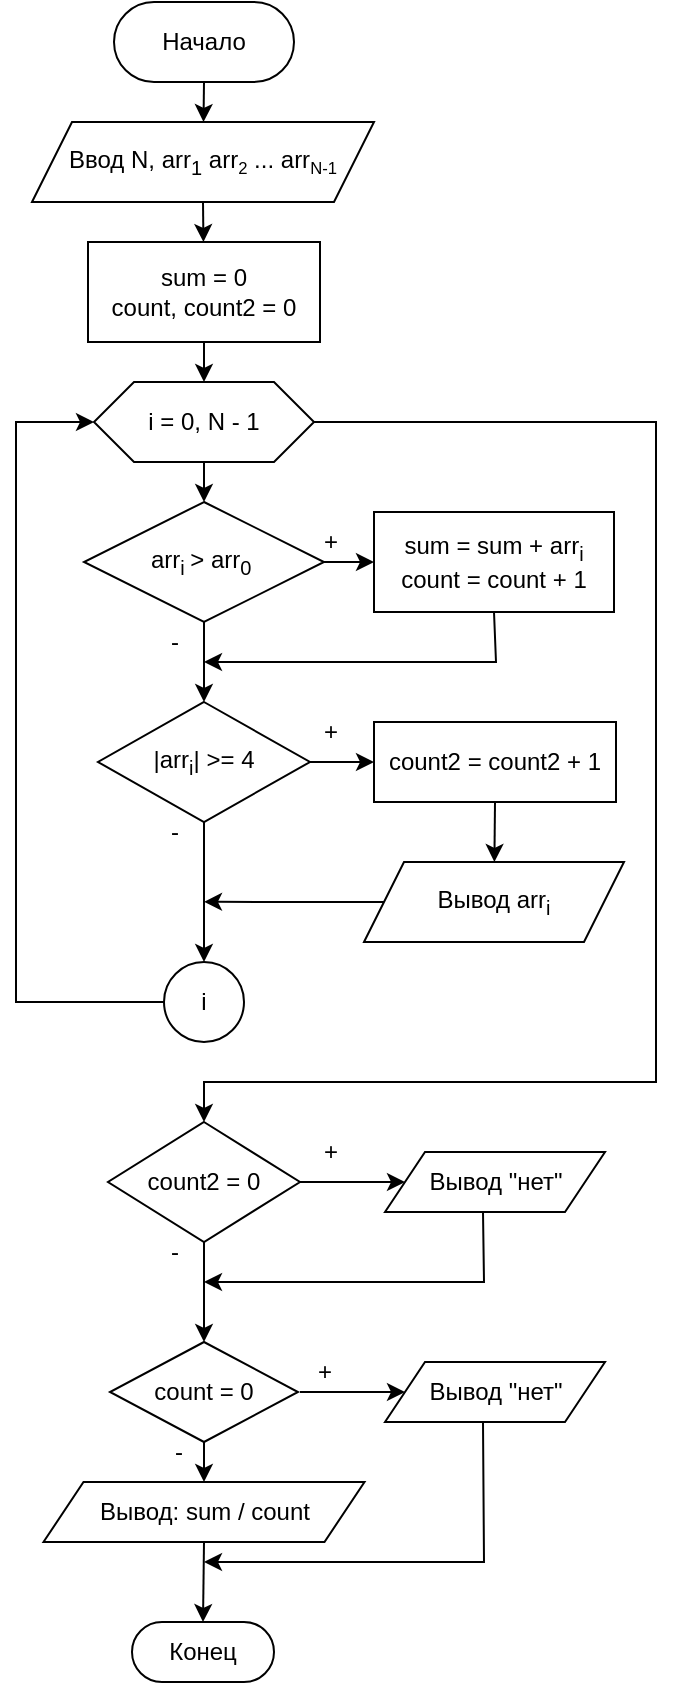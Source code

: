 <mxfile version="24.4.0" type="device">
  <diagram name="Страница — 1" id="xEmgllcR3weaRd5ca7ey">
    <mxGraphModel dx="1314" dy="837" grid="1" gridSize="10" guides="1" tooltips="1" connect="1" arrows="1" fold="1" page="1" pageScale="1" pageWidth="827" pageHeight="1169" math="0" shadow="0">
      <root>
        <mxCell id="0" />
        <mxCell id="1" parent="0" />
        <mxCell id="S1j--qzABpdsKc4Ii-5r-1" value="Начало" style="rounded=1;whiteSpace=wrap;html=1;arcSize=50;" parent="1" vertex="1">
          <mxGeometry x="369" y="80" width="90" height="40" as="geometry" />
        </mxCell>
        <mxCell id="S1j--qzABpdsKc4Ii-5r-2" value="Ввод N, arr&lt;sub&gt;1&lt;/sub&gt;&amp;nbsp;arr&lt;font size=&quot;1&quot;&gt;&lt;sub&gt;2&lt;/sub&gt;&lt;/font&gt;&amp;nbsp;... arr&lt;font size=&quot;1&quot;&gt;&lt;sub&gt;N-1&lt;/sub&gt;&lt;/font&gt;" style="shape=parallelogram;perimeter=parallelogramPerimeter;whiteSpace=wrap;html=1;fixedSize=1;" parent="1" vertex="1">
          <mxGeometry x="328" y="140" width="171" height="40" as="geometry" />
        </mxCell>
        <mxCell id="S1j--qzABpdsKc4Ii-5r-3" value="i = 0, N - 1" style="shape=hexagon;perimeter=hexagonPerimeter2;whiteSpace=wrap;html=1;fixedSize=1;" parent="1" vertex="1">
          <mxGeometry x="359" y="270" width="110" height="40" as="geometry" />
        </mxCell>
        <mxCell id="S1j--qzABpdsKc4Ii-5r-4" value="sum = 0&lt;div&gt;count, count2 = 0&lt;/div&gt;" style="rounded=0;whiteSpace=wrap;html=1;" parent="1" vertex="1">
          <mxGeometry x="356" y="200" width="116" height="50" as="geometry" />
        </mxCell>
        <mxCell id="S1j--qzABpdsKc4Ii-5r-5" value="arr&lt;sub&gt;i&amp;nbsp;&lt;/sub&gt;&amp;gt; arr&lt;sub&gt;0&amp;nbsp;&lt;/sub&gt;" style="rhombus;whiteSpace=wrap;html=1;" parent="1" vertex="1">
          <mxGeometry x="354" y="330" width="120" height="60" as="geometry" />
        </mxCell>
        <mxCell id="S1j--qzABpdsKc4Ii-5r-6" value="sum = sum + arr&lt;sub&gt;i&lt;/sub&gt;&lt;div&gt;count = count + 1&lt;/div&gt;" style="rounded=0;whiteSpace=wrap;html=1;" parent="1" vertex="1">
          <mxGeometry x="499" y="335" width="120" height="50" as="geometry" />
        </mxCell>
        <mxCell id="S1j--qzABpdsKc4Ii-5r-7" value="|arr&lt;sub&gt;i&lt;/sub&gt;| &amp;gt;= 4" style="rhombus;whiteSpace=wrap;html=1;" parent="1" vertex="1">
          <mxGeometry x="361" y="430" width="106" height="60" as="geometry" />
        </mxCell>
        <mxCell id="S1j--qzABpdsKc4Ii-5r-8" value="count2 = count2 + 1" style="rounded=0;whiteSpace=wrap;html=1;" parent="1" vertex="1">
          <mxGeometry x="499" y="440" width="121" height="40" as="geometry" />
        </mxCell>
        <mxCell id="S1j--qzABpdsKc4Ii-5r-9" value="Вывод arr&lt;sub&gt;i&lt;/sub&gt;" style="shape=parallelogram;perimeter=parallelogramPerimeter;whiteSpace=wrap;html=1;fixedSize=1;" parent="1" vertex="1">
          <mxGeometry x="494" y="510" width="130" height="40" as="geometry" />
        </mxCell>
        <mxCell id="S1j--qzABpdsKc4Ii-5r-10" value="i" style="ellipse;whiteSpace=wrap;html=1;aspect=fixed;" parent="1" vertex="1">
          <mxGeometry x="394" y="560" width="40" height="40" as="geometry" />
        </mxCell>
        <mxCell id="S1j--qzABpdsKc4Ii-5r-11" value="" style="endArrow=classic;html=1;rounded=0;exitX=0.5;exitY=1;exitDx=0;exitDy=0;" parent="1" source="S1j--qzABpdsKc4Ii-5r-1" target="S1j--qzABpdsKc4Ii-5r-2" edge="1">
          <mxGeometry width="50" height="50" relative="1" as="geometry">
            <mxPoint x="150" y="260" as="sourcePoint" />
            <mxPoint x="200" y="210" as="targetPoint" />
          </mxGeometry>
        </mxCell>
        <mxCell id="S1j--qzABpdsKc4Ii-5r-12" value="" style="endArrow=classic;html=1;rounded=0;exitX=0.5;exitY=1;exitDx=0;exitDy=0;" parent="1" source="S1j--qzABpdsKc4Ii-5r-2" target="S1j--qzABpdsKc4Ii-5r-4" edge="1">
          <mxGeometry width="50" height="50" relative="1" as="geometry">
            <mxPoint x="210" y="300" as="sourcePoint" />
            <mxPoint x="260" y="250" as="targetPoint" />
          </mxGeometry>
        </mxCell>
        <mxCell id="S1j--qzABpdsKc4Ii-5r-13" value="" style="endArrow=classic;html=1;rounded=0;exitX=0.5;exitY=1;exitDx=0;exitDy=0;" parent="1" source="S1j--qzABpdsKc4Ii-5r-4" target="S1j--qzABpdsKc4Ii-5r-3" edge="1">
          <mxGeometry width="50" height="50" relative="1" as="geometry">
            <mxPoint x="230" y="280" as="sourcePoint" />
            <mxPoint x="280" y="230" as="targetPoint" />
          </mxGeometry>
        </mxCell>
        <mxCell id="S1j--qzABpdsKc4Ii-5r-14" value="" style="endArrow=classic;html=1;rounded=0;exitX=0.5;exitY=1;exitDx=0;exitDy=0;entryX=0.5;entryY=0;entryDx=0;entryDy=0;" parent="1" source="S1j--qzABpdsKc4Ii-5r-3" target="S1j--qzABpdsKc4Ii-5r-5" edge="1">
          <mxGeometry width="50" height="50" relative="1" as="geometry">
            <mxPoint x="260" y="330" as="sourcePoint" />
            <mxPoint x="310" y="280" as="targetPoint" />
          </mxGeometry>
        </mxCell>
        <mxCell id="S1j--qzABpdsKc4Ii-5r-15" value="" style="endArrow=classic;html=1;rounded=0;exitX=0.5;exitY=1;exitDx=0;exitDy=0;entryX=0.5;entryY=0;entryDx=0;entryDy=0;" parent="1" source="S1j--qzABpdsKc4Ii-5r-5" target="S1j--qzABpdsKc4Ii-5r-7" edge="1">
          <mxGeometry width="50" height="50" relative="1" as="geometry">
            <mxPoint x="250" y="470" as="sourcePoint" />
            <mxPoint x="300" y="420" as="targetPoint" />
          </mxGeometry>
        </mxCell>
        <mxCell id="S1j--qzABpdsKc4Ii-5r-16" value="" style="endArrow=classic;html=1;rounded=0;exitX=1;exitY=0.5;exitDx=0;exitDy=0;entryX=0;entryY=0.5;entryDx=0;entryDy=0;" parent="1" source="S1j--qzABpdsKc4Ii-5r-5" target="S1j--qzABpdsKc4Ii-5r-6" edge="1">
          <mxGeometry width="50" height="50" relative="1" as="geometry">
            <mxPoint x="290" y="420" as="sourcePoint" />
            <mxPoint x="340" y="370" as="targetPoint" />
          </mxGeometry>
        </mxCell>
        <mxCell id="S1j--qzABpdsKc4Ii-5r-17" value="" style="endArrow=classic;html=1;rounded=0;exitX=0.5;exitY=1;exitDx=0;exitDy=0;" parent="1" source="S1j--qzABpdsKc4Ii-5r-6" edge="1">
          <mxGeometry width="50" height="50" relative="1" as="geometry">
            <mxPoint x="560" y="390" as="sourcePoint" />
            <mxPoint x="414" y="410" as="targetPoint" />
            <Array as="points">
              <mxPoint x="560" y="410" />
            </Array>
          </mxGeometry>
        </mxCell>
        <mxCell id="S1j--qzABpdsKc4Ii-5r-18" value="" style="endArrow=classic;html=1;rounded=0;exitX=1;exitY=0.5;exitDx=0;exitDy=0;entryX=0;entryY=0.5;entryDx=0;entryDy=0;" parent="1" source="S1j--qzABpdsKc4Ii-5r-7" target="S1j--qzABpdsKc4Ii-5r-8" edge="1">
          <mxGeometry width="50" height="50" relative="1" as="geometry">
            <mxPoint x="430" y="580" as="sourcePoint" />
            <mxPoint x="480" y="530" as="targetPoint" />
          </mxGeometry>
        </mxCell>
        <mxCell id="S1j--qzABpdsKc4Ii-5r-19" value="" style="endArrow=classic;html=1;rounded=0;exitX=0.5;exitY=1;exitDx=0;exitDy=0;" parent="1" source="S1j--qzABpdsKc4Ii-5r-8" target="S1j--qzABpdsKc4Ii-5r-9" edge="1">
          <mxGeometry width="50" height="50" relative="1" as="geometry">
            <mxPoint x="400" y="560" as="sourcePoint" />
            <mxPoint x="450" y="510" as="targetPoint" />
          </mxGeometry>
        </mxCell>
        <mxCell id="S1j--qzABpdsKc4Ii-5r-20" value="" style="endArrow=classic;html=1;rounded=0;exitX=0.5;exitY=1;exitDx=0;exitDy=0;entryX=0.5;entryY=0;entryDx=0;entryDy=0;" parent="1" source="S1j--qzABpdsKc4Ii-5r-7" target="S1j--qzABpdsKc4Ii-5r-10" edge="1">
          <mxGeometry width="50" height="50" relative="1" as="geometry">
            <mxPoint x="380" y="570" as="sourcePoint" />
            <mxPoint x="430" y="520" as="targetPoint" />
          </mxGeometry>
        </mxCell>
        <mxCell id="S1j--qzABpdsKc4Ii-5r-21" value="" style="endArrow=classic;html=1;rounded=0;exitX=0;exitY=0.5;exitDx=0;exitDy=0;" parent="1" source="S1j--qzABpdsKc4Ii-5r-9" edge="1">
          <mxGeometry width="50" height="50" relative="1" as="geometry">
            <mxPoint x="498" y="529.92" as="sourcePoint" />
            <mxPoint x="414" y="529.92" as="targetPoint" />
          </mxGeometry>
        </mxCell>
        <mxCell id="S1j--qzABpdsKc4Ii-5r-22" value="" style="endArrow=classic;html=1;rounded=0;exitX=0;exitY=0.5;exitDx=0;exitDy=0;entryX=0;entryY=0.5;entryDx=0;entryDy=0;" parent="1" source="S1j--qzABpdsKc4Ii-5r-10" target="S1j--qzABpdsKc4Ii-5r-3" edge="1">
          <mxGeometry width="50" height="50" relative="1" as="geometry">
            <mxPoint x="210" y="480" as="sourcePoint" />
            <mxPoint x="260" y="430" as="targetPoint" />
            <Array as="points">
              <mxPoint x="320" y="580" />
              <mxPoint x="320" y="290" />
            </Array>
          </mxGeometry>
        </mxCell>
        <mxCell id="S1j--qzABpdsKc4Ii-5r-23" value="" style="endArrow=classic;html=1;rounded=0;exitX=1;exitY=0.5;exitDx=0;exitDy=0;entryX=0.5;entryY=0;entryDx=0;entryDy=0;" parent="1" source="S1j--qzABpdsKc4Ii-5r-3" target="S1j--qzABpdsKc4Ii-5r-24" edge="1">
          <mxGeometry width="50" height="50" relative="1" as="geometry">
            <mxPoint x="570" y="240" as="sourcePoint" />
            <mxPoint x="490" y="640" as="targetPoint" />
            <Array as="points">
              <mxPoint x="640" y="290" />
              <mxPoint x="640" y="620" />
              <mxPoint x="414" y="620" />
            </Array>
          </mxGeometry>
        </mxCell>
        <mxCell id="S1j--qzABpdsKc4Ii-5r-24" value="count2 = 0" style="rhombus;whiteSpace=wrap;html=1;" parent="1" vertex="1">
          <mxGeometry x="366" y="640" width="96" height="60" as="geometry" />
        </mxCell>
        <mxCell id="S1j--qzABpdsKc4Ii-5r-25" value="" style="endArrow=classic;html=1;rounded=0;exitX=1;exitY=0.5;exitDx=0;exitDy=0;entryX=0;entryY=0.5;entryDx=0;entryDy=0;" parent="1" source="S1j--qzABpdsKc4Ii-5r-24" target="S1j--qzABpdsKc4Ii-5r-26" edge="1">
          <mxGeometry width="50" height="50" relative="1" as="geometry">
            <mxPoint x="540" y="770" as="sourcePoint" />
            <mxPoint x="590" y="720" as="targetPoint" />
          </mxGeometry>
        </mxCell>
        <mxCell id="S1j--qzABpdsKc4Ii-5r-26" value="Вывод &quot;нет&quot;" style="shape=parallelogram;perimeter=parallelogramPerimeter;whiteSpace=wrap;html=1;fixedSize=1;" parent="1" vertex="1">
          <mxGeometry x="504.5" y="655" width="110" height="30" as="geometry" />
        </mxCell>
        <mxCell id="S1j--qzABpdsKc4Ii-5r-27" value="" style="endArrow=classic;html=1;rounded=0;exitX=0.5;exitY=1;exitDx=0;exitDy=0;entryX=0.5;entryY=0;entryDx=0;entryDy=0;" parent="1" source="S1j--qzABpdsKc4Ii-5r-24" target="S1j--qzABpdsKc4Ii-5r-28" edge="1">
          <mxGeometry width="50" height="50" relative="1" as="geometry">
            <mxPoint x="350" y="790" as="sourcePoint" />
            <mxPoint x="414" y="760" as="targetPoint" />
          </mxGeometry>
        </mxCell>
        <mxCell id="S1j--qzABpdsKc4Ii-5r-28" value="count = 0" style="rhombus;whiteSpace=wrap;html=1;" parent="1" vertex="1">
          <mxGeometry x="367" y="750" width="94" height="50" as="geometry" />
        </mxCell>
        <mxCell id="S1j--qzABpdsKc4Ii-5r-29" value="" style="endArrow=classic;html=1;rounded=0;exitX=0.5;exitY=1;exitDx=0;exitDy=0;" parent="1" edge="1">
          <mxGeometry width="50" height="50" relative="1" as="geometry">
            <mxPoint x="553.5" y="685" as="sourcePoint" />
            <mxPoint x="414" y="720" as="targetPoint" />
            <Array as="points">
              <mxPoint x="554" y="720" />
            </Array>
          </mxGeometry>
        </mxCell>
        <mxCell id="S1j--qzABpdsKc4Ii-5r-31" value="" style="endArrow=classic;html=1;rounded=0;exitX=1;exitY=0.5;exitDx=0;exitDy=0;entryX=0;entryY=0.5;entryDx=0;entryDy=0;" parent="1" target="S1j--qzABpdsKc4Ii-5r-32" edge="1">
          <mxGeometry width="50" height="50" relative="1" as="geometry">
            <mxPoint x="462" y="775" as="sourcePoint" />
            <mxPoint x="590" y="825" as="targetPoint" />
          </mxGeometry>
        </mxCell>
        <mxCell id="S1j--qzABpdsKc4Ii-5r-32" value="Вывод &quot;нет&quot;" style="shape=parallelogram;perimeter=parallelogramPerimeter;whiteSpace=wrap;html=1;fixedSize=1;" parent="1" vertex="1">
          <mxGeometry x="504.5" y="760" width="110" height="30" as="geometry" />
        </mxCell>
        <mxCell id="S1j--qzABpdsKc4Ii-5r-34" value="Конец" style="rounded=1;whiteSpace=wrap;html=1;arcSize=50;" parent="1" vertex="1">
          <mxGeometry x="378" y="890" width="71" height="30" as="geometry" />
        </mxCell>
        <mxCell id="S1j--qzABpdsKc4Ii-5r-35" value="Вывод: sum / count" style="shape=parallelogram;perimeter=parallelogramPerimeter;whiteSpace=wrap;html=1;fixedSize=1;" parent="1" vertex="1">
          <mxGeometry x="333.75" y="820" width="160.5" height="30" as="geometry" />
        </mxCell>
        <mxCell id="S1j--qzABpdsKc4Ii-5r-36" value="" style="endArrow=classic;html=1;rounded=0;exitX=0.5;exitY=1;exitDx=0;exitDy=0;entryX=0.5;entryY=0;entryDx=0;entryDy=0;" parent="1" source="S1j--qzABpdsKc4Ii-5r-28" target="S1j--qzABpdsKc4Ii-5r-35" edge="1">
          <mxGeometry width="50" height="50" relative="1" as="geometry">
            <mxPoint x="250" y="890" as="sourcePoint" />
            <mxPoint x="300" y="840" as="targetPoint" />
          </mxGeometry>
        </mxCell>
        <mxCell id="S1j--qzABpdsKc4Ii-5r-37" value="" style="endArrow=classic;html=1;rounded=0;exitX=0.5;exitY=1;exitDx=0;exitDy=0;" parent="1" edge="1">
          <mxGeometry width="50" height="50" relative="1" as="geometry">
            <mxPoint x="553.5" y="790" as="sourcePoint" />
            <mxPoint x="414" y="860" as="targetPoint" />
            <Array as="points">
              <mxPoint x="554" y="860" />
            </Array>
          </mxGeometry>
        </mxCell>
        <mxCell id="S1j--qzABpdsKc4Ii-5r-38" value="" style="endArrow=classic;html=1;rounded=0;exitX=0.5;exitY=1;exitDx=0;exitDy=0;entryX=0.5;entryY=0;entryDx=0;entryDy=0;" parent="1" source="S1j--qzABpdsKc4Ii-5r-35" target="S1j--qzABpdsKc4Ii-5r-34" edge="1">
          <mxGeometry width="50" height="50" relative="1" as="geometry">
            <mxPoint x="330" y="920" as="sourcePoint" />
            <mxPoint x="380" y="870" as="targetPoint" />
          </mxGeometry>
        </mxCell>
        <mxCell id="S1j--qzABpdsKc4Ii-5r-39" value="+" style="text;html=1;align=center;verticalAlign=middle;resizable=0;points=[];autosize=1;strokeColor=none;fillColor=none;" parent="1" vertex="1">
          <mxGeometry x="462" y="335" width="30" height="30" as="geometry" />
        </mxCell>
        <mxCell id="S1j--qzABpdsKc4Ii-5r-40" value="-" style="text;html=1;align=center;verticalAlign=middle;resizable=0;points=[];autosize=1;strokeColor=none;fillColor=none;" parent="1" vertex="1">
          <mxGeometry x="384" y="385" width="30" height="30" as="geometry" />
        </mxCell>
        <mxCell id="S1j--qzABpdsKc4Ii-5r-41" value="+" style="text;html=1;align=center;verticalAlign=middle;resizable=0;points=[];autosize=1;strokeColor=none;fillColor=none;" parent="1" vertex="1">
          <mxGeometry x="462" y="430" width="30" height="30" as="geometry" />
        </mxCell>
        <mxCell id="S1j--qzABpdsKc4Ii-5r-42" value="-" style="text;html=1;align=center;verticalAlign=middle;resizable=0;points=[];autosize=1;strokeColor=none;fillColor=none;" parent="1" vertex="1">
          <mxGeometry x="384" y="480" width="30" height="30" as="geometry" />
        </mxCell>
        <mxCell id="S1j--qzABpdsKc4Ii-5r-43" value="+" style="text;html=1;align=center;verticalAlign=middle;resizable=0;points=[];autosize=1;strokeColor=none;fillColor=none;" parent="1" vertex="1">
          <mxGeometry x="462" y="640" width="30" height="30" as="geometry" />
        </mxCell>
        <mxCell id="S1j--qzABpdsKc4Ii-5r-44" value="-" style="text;html=1;align=center;verticalAlign=middle;resizable=0;points=[];autosize=1;strokeColor=none;fillColor=none;" parent="1" vertex="1">
          <mxGeometry x="384" y="690" width="30" height="30" as="geometry" />
        </mxCell>
        <mxCell id="S1j--qzABpdsKc4Ii-5r-45" value="+" style="text;html=1;align=center;verticalAlign=middle;resizable=0;points=[];autosize=1;strokeColor=none;fillColor=none;" parent="1" vertex="1">
          <mxGeometry x="459" y="750" width="30" height="30" as="geometry" />
        </mxCell>
        <mxCell id="S1j--qzABpdsKc4Ii-5r-46" value="-" style="text;html=1;align=center;verticalAlign=middle;resizable=0;points=[];autosize=1;strokeColor=none;fillColor=none;" parent="1" vertex="1">
          <mxGeometry x="386" y="790" width="30" height="30" as="geometry" />
        </mxCell>
      </root>
    </mxGraphModel>
  </diagram>
</mxfile>
